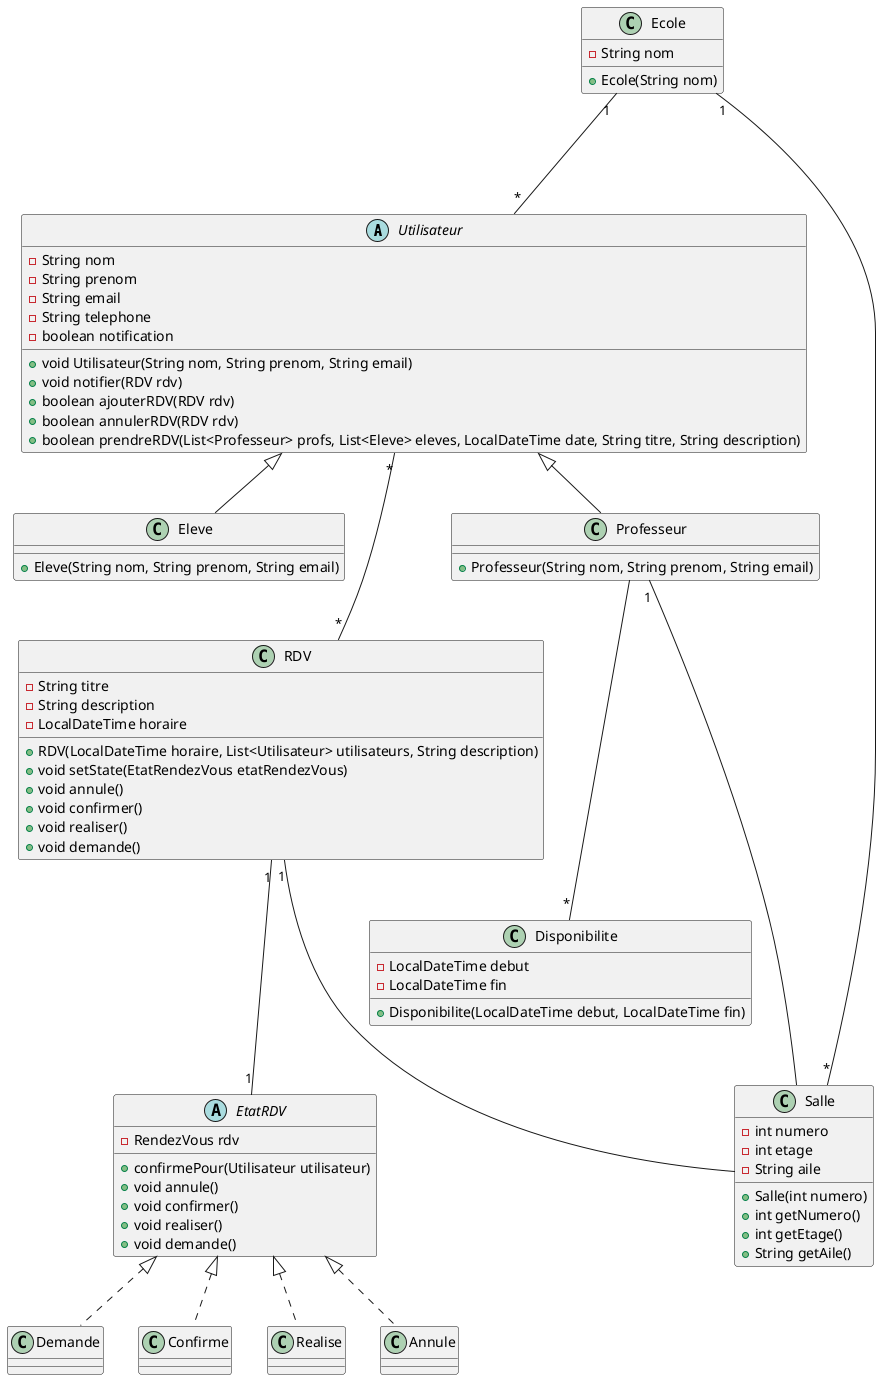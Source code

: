 @startuml Diagramme de classe

abstract class Utilisateur {
    - String nom
    - String prenom
    - String email
    - String telephone
    - boolean notification
    
    + void Utilisateur(String nom, String prenom, String email)
    + void notifier(RDV rdv)
    + boolean ajouterRDV(RDV rdv)
    + boolean annulerRDV(RDV rdv)
    + boolean prendreRDV(List<Professeur> profs, List<Eleve> eleves, LocalDateTime date, String titre, String description)
}

class Professeur {
    + Professeur(String nom, String prenom, String email)
}

class Eleve {
    + Eleve(String nom, String prenom, String email)
}

class Disponibilite {
    - LocalDateTime debut
    - LocalDateTime fin

    + Disponibilite(LocalDateTime debut, LocalDateTime fin)
}

class RDV {
    - String titre
    - String description
    - LocalDateTime horaire
    
    + RDV(LocalDateTime horaire, List<Utilisateur> utilisateurs, String description)
    + void setState(EtatRendezVous etatRendezVous)
    + void annule()
    + void confirmer()
    + void realiser()
    + void demande()
}

abstract class EtatRDV {
    - RendezVous rdv
    + confirmePour(Utilisateur utilisateur)
    + void annule()
    + void confirmer()
    + void realiser()
    + void demande()
}

class Demande {
}

class Confirme {
}

class Realise {
}

class Annule {
}


class Ecole {
    - String nom
    + Ecole(String nom)
}

class Salle {
    - int numero
    - int etage
    - String aile

    + Salle(int numero)
    + int getNumero()
    + int getEtage()
    + String getAile()
}


Utilisateur "*" --- "*" RDV
Ecole "1" --- "*" Utilisateur
Ecole "1" --- "*" Salle


EtatRDV <|.. Confirme
EtatRDV <|.. Annule
EtatRDV <|.. Realise
EtatRDV <|.. Demande

RDV "1" --- "1" EtatRDV
RDV "1" --- Salle
Professeur "1" --- Salle

Utilisateur  <|--  Professeur
Utilisateur  <|--  Eleve
Professeur --- "*" Disponibilite

@enduml